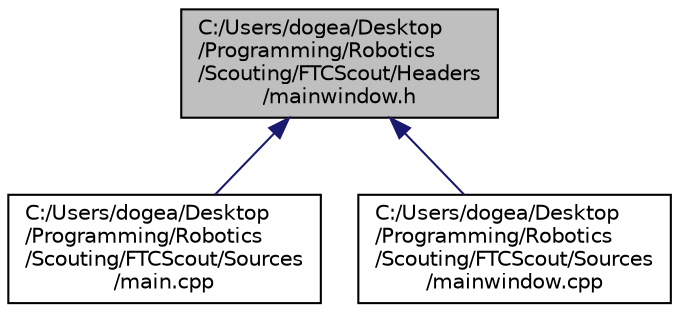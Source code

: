 digraph "C:/Users/dogea/Desktop/Programming/Robotics/Scouting/FTCScout/Headers/mainwindow.h"
{
  edge [fontname="Helvetica",fontsize="10",labelfontname="Helvetica",labelfontsize="10"];
  node [fontname="Helvetica",fontsize="10",shape=record];
  Node15 [label="C:/Users/dogea/Desktop\l/Programming/Robotics\l/Scouting/FTCScout/Headers\l/mainwindow.h",height=0.2,width=0.4,color="black", fillcolor="grey75", style="filled", fontcolor="black"];
  Node15 -> Node16 [dir="back",color="midnightblue",fontsize="10",style="solid",fontname="Helvetica"];
  Node16 [label="C:/Users/dogea/Desktop\l/Programming/Robotics\l/Scouting/FTCScout/Sources\l/main.cpp",height=0.2,width=0.4,color="black", fillcolor="white", style="filled",URL="$main_8cpp.html"];
  Node15 -> Node17 [dir="back",color="midnightblue",fontsize="10",style="solid",fontname="Helvetica"];
  Node17 [label="C:/Users/dogea/Desktop\l/Programming/Robotics\l/Scouting/FTCScout/Sources\l/mainwindow.cpp",height=0.2,width=0.4,color="black", fillcolor="white", style="filled",URL="$mainwindow_8cpp.html"];
}
